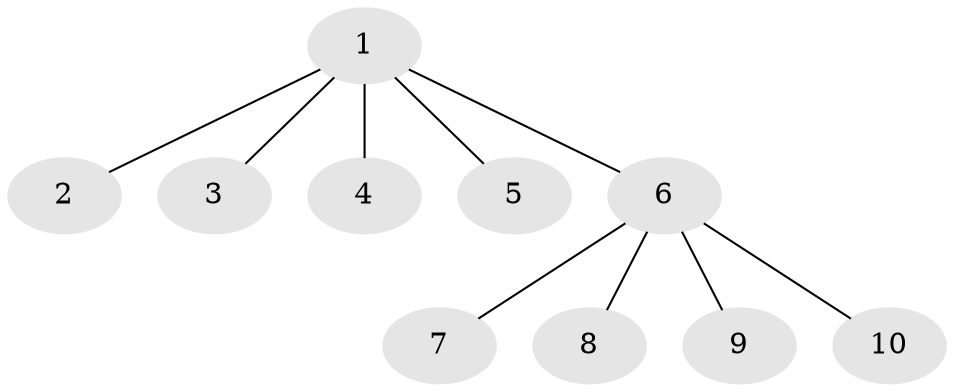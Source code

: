 // Generated by graph-tools (version 1.1) at 2025/28/06/18/25 02:28:16]
// undirected, 10 vertices, 9 edges
graph export_dot {
graph [start="1"]
  node [color=gray90,style=filled];
  1;
  2;
  3;
  4;
  5;
  6;
  7;
  8;
  9;
  10;
  1 -- 2;
  1 -- 3;
  1 -- 4;
  1 -- 5;
  1 -- 6;
  6 -- 7;
  6 -- 8;
  6 -- 9;
  6 -- 10;
}
